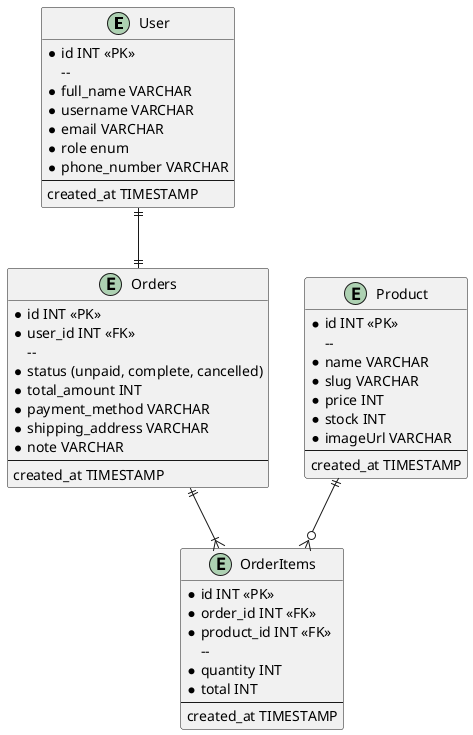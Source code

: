 @startuml Order

entity User {
    * id INT <<PK>>
    -- 
    * full_name VARCHAR
    * username VARCHAR
    * email VARCHAR
    * role enum
    * phone_number VARCHAR
    --
    created_at TIMESTAMP
}

entity Product {
    * id INT <<PK>>
    -- 
    * name VARCHAR
    * slug VARCHAR
    * price INT
    * stock INT
    * imageUrl VARCHAR
    --
    created_at TIMESTAMP
}

entity Orders {
    * id INT <<PK>>
    * user_id INT <<FK>>
    -- 
    * status (unpaid, complete, cancelled)
    * total_amount INT
    * payment_method VARCHAR
    * shipping_address VARCHAR
    * note VARCHAR
    --
    created_at TIMESTAMP
}

entity OrderItems {
    * id INT <<PK>>
    * order_id INT <<FK>>
    * product_id INT <<FK>>
    -- 
    * quantity INT
    * total INT
    --
    created_at TIMESTAMP
}

User ||--|| Orders
Orders ||--|{ OrderItems
Product ||--o{ OrderItems 

@enduml